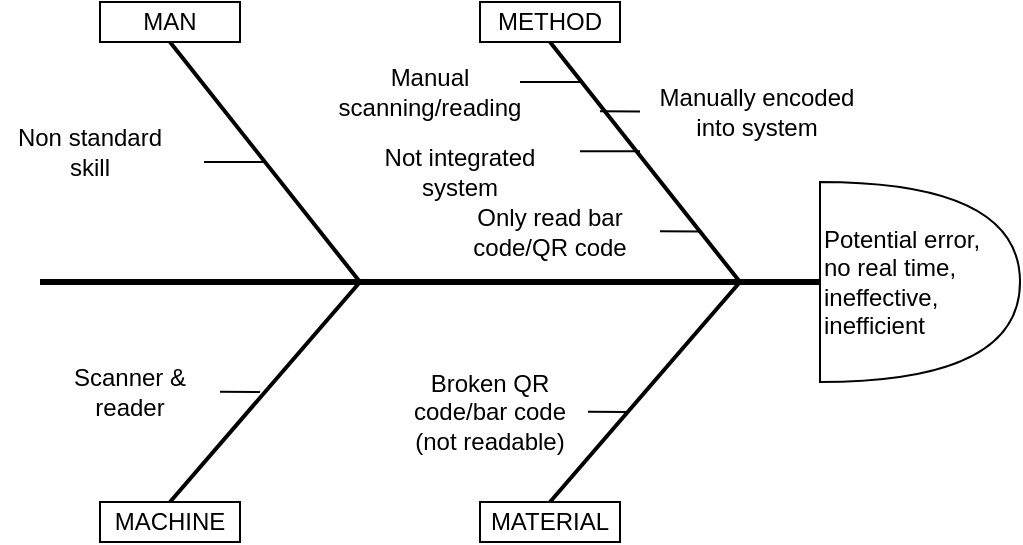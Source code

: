 <mxfile version="20.3.6" type="github">
  <diagram id="u7yg5y88VUfooyFI-_gg" name="Page-1">
    <mxGraphModel dx="593" dy="355" grid="1" gridSize="10" guides="1" tooltips="1" connect="1" arrows="1" fold="1" page="1" pageScale="1" pageWidth="850" pageHeight="1100" math="0" shadow="0">
      <root>
        <mxCell id="0" />
        <mxCell id="1" parent="0" />
        <mxCell id="vaPnFBFoX6yv_8vDQfTk-1" value="" style="endArrow=none;html=1;rounded=0;strokeWidth=3;entryX=0;entryY=0.5;entryDx=0;entryDy=0;entryPerimeter=0;" parent="1" target="vaPnFBFoX6yv_8vDQfTk-12" edge="1">
          <mxGeometry width="50" height="50" relative="1" as="geometry">
            <mxPoint x="160" y="340" as="sourcePoint" />
            <mxPoint x="570" y="340" as="targetPoint" />
          </mxGeometry>
        </mxCell>
        <mxCell id="vaPnFBFoX6yv_8vDQfTk-3" value="" style="endArrow=none;html=1;rounded=0;strokeWidth=2;entryX=0.5;entryY=1;entryDx=0;entryDy=0;" parent="1" target="vaPnFBFoX6yv_8vDQfTk-9" edge="1">
          <mxGeometry width="50" height="50" relative="1" as="geometry">
            <mxPoint x="510" y="340" as="sourcePoint" />
            <mxPoint x="420" y="220" as="targetPoint" />
          </mxGeometry>
        </mxCell>
        <mxCell id="vaPnFBFoX6yv_8vDQfTk-4" value="" style="endArrow=none;html=1;rounded=0;strokeWidth=2;entryX=0.5;entryY=1;entryDx=0;entryDy=0;" parent="1" target="vaPnFBFoX6yv_8vDQfTk-8" edge="1">
          <mxGeometry width="50" height="50" relative="1" as="geometry">
            <mxPoint x="320" y="340" as="sourcePoint" />
            <mxPoint x="230" y="220" as="targetPoint" />
          </mxGeometry>
        </mxCell>
        <mxCell id="vaPnFBFoX6yv_8vDQfTk-5" value="" style="endArrow=none;html=1;rounded=0;strokeWidth=2;exitX=0.5;exitY=0;exitDx=0;exitDy=0;" parent="1" source="vaPnFBFoX6yv_8vDQfTk-11" edge="1">
          <mxGeometry width="50" height="50" relative="1" as="geometry">
            <mxPoint x="420" y="450" as="sourcePoint" />
            <mxPoint x="510" y="340" as="targetPoint" />
          </mxGeometry>
        </mxCell>
        <mxCell id="vaPnFBFoX6yv_8vDQfTk-6" value="" style="endArrow=none;html=1;rounded=0;strokeWidth=2;entryX=0.5;entryY=0;entryDx=0;entryDy=0;" parent="1" target="vaPnFBFoX6yv_8vDQfTk-10" edge="1">
          <mxGeometry width="50" height="50" relative="1" as="geometry">
            <mxPoint x="320" y="340" as="sourcePoint" />
            <mxPoint x="230" y="450" as="targetPoint" />
          </mxGeometry>
        </mxCell>
        <mxCell id="vaPnFBFoX6yv_8vDQfTk-8" value="MAN" style="rounded=0;whiteSpace=wrap;html=1;" parent="1" vertex="1">
          <mxGeometry x="190" y="200" width="70" height="20" as="geometry" />
        </mxCell>
        <mxCell id="vaPnFBFoX6yv_8vDQfTk-9" value="METHOD" style="rounded=0;whiteSpace=wrap;html=1;" parent="1" vertex="1">
          <mxGeometry x="380" y="200" width="70" height="20" as="geometry" />
        </mxCell>
        <mxCell id="vaPnFBFoX6yv_8vDQfTk-10" value="MACHINE" style="rounded=0;whiteSpace=wrap;html=1;" parent="1" vertex="1">
          <mxGeometry x="190" y="450" width="70" height="20" as="geometry" />
        </mxCell>
        <mxCell id="vaPnFBFoX6yv_8vDQfTk-11" value="MATERIAL" style="rounded=0;whiteSpace=wrap;html=1;" parent="1" vertex="1">
          <mxGeometry x="380" y="450" width="70" height="20" as="geometry" />
        </mxCell>
        <mxCell id="vaPnFBFoX6yv_8vDQfTk-12" value="Potential error, &lt;br&gt;no real time, ineffective, inefficient" style="shape=or;whiteSpace=wrap;html=1;align=left;" parent="1" vertex="1">
          <mxGeometry x="550" y="290" width="100" height="100" as="geometry" />
        </mxCell>
        <mxCell id="vaPnFBFoX6yv_8vDQfTk-14" value="Non standard skill" style="text;html=1;strokeColor=none;fillColor=none;align=center;verticalAlign=middle;whiteSpace=wrap;rounded=0;" parent="1" vertex="1">
          <mxGeometry x="140" y="260" width="90" height="30" as="geometry" />
        </mxCell>
        <mxCell id="vaPnFBFoX6yv_8vDQfTk-17" value="Manual scanning/reading" style="text;html=1;strokeColor=none;fillColor=none;align=center;verticalAlign=middle;whiteSpace=wrap;rounded=0;" parent="1" vertex="1">
          <mxGeometry x="310" y="230" width="90" height="30" as="geometry" />
        </mxCell>
        <mxCell id="vaPnFBFoX6yv_8vDQfTk-19" value="Not integrated system" style="text;html=1;strokeColor=none;fillColor=none;align=center;verticalAlign=middle;whiteSpace=wrap;rounded=0;" parent="1" vertex="1">
          <mxGeometry x="320" y="270" width="100" height="30" as="geometry" />
        </mxCell>
        <mxCell id="vaPnFBFoX6yv_8vDQfTk-20" value="Manually encoded into system" style="text;html=1;strokeColor=none;fillColor=none;align=center;verticalAlign=middle;whiteSpace=wrap;rounded=0;" parent="1" vertex="1">
          <mxGeometry x="460" y="240" width="117" height="30" as="geometry" />
        </mxCell>
        <mxCell id="vaPnFBFoX6yv_8vDQfTk-21" value="Scanner &amp;amp; reader" style="text;html=1;strokeColor=none;fillColor=none;align=center;verticalAlign=middle;whiteSpace=wrap;rounded=0;" parent="1" vertex="1">
          <mxGeometry x="160" y="380" width="90" height="30" as="geometry" />
        </mxCell>
        <mxCell id="vaPnFBFoX6yv_8vDQfTk-23" style="edgeStyle=orthogonalEdgeStyle;rounded=0;orthogonalLoop=1;jettySize=auto;html=1;exitX=0.5;exitY=1;exitDx=0;exitDy=0;strokeWidth=2;" parent="1" edge="1">
          <mxGeometry relative="1" as="geometry">
            <mxPoint x="405" y="390" as="sourcePoint" />
            <mxPoint x="405" y="390" as="targetPoint" />
          </mxGeometry>
        </mxCell>
        <mxCell id="vaPnFBFoX6yv_8vDQfTk-24" value="Broken QR code/bar code (not readable)" style="text;html=1;strokeColor=none;fillColor=none;align=center;verticalAlign=middle;whiteSpace=wrap;rounded=0;" parent="1" vertex="1">
          <mxGeometry x="340" y="390" width="90" height="30" as="geometry" />
        </mxCell>
        <mxCell id="2tksWmd596Jr0x2Q37Vp-1" value="Only read bar code/QR code" style="text;html=1;strokeColor=none;fillColor=none;align=center;verticalAlign=middle;whiteSpace=wrap;rounded=0;" parent="1" vertex="1">
          <mxGeometry x="360" y="300" width="110" height="30" as="geometry" />
        </mxCell>
        <mxCell id="oHtGMMwsVQkAuAeyh9XU-1" value="" style="endArrow=none;html=1;rounded=0;" edge="1" parent="1">
          <mxGeometry width="50" height="50" relative="1" as="geometry">
            <mxPoint x="242" y="280" as="sourcePoint" />
            <mxPoint x="272" y="280" as="targetPoint" />
          </mxGeometry>
        </mxCell>
        <mxCell id="oHtGMMwsVQkAuAeyh9XU-2" value="" style="endArrow=none;html=1;rounded=0;" edge="1" parent="1">
          <mxGeometry width="50" height="50" relative="1" as="geometry">
            <mxPoint x="400" y="240" as="sourcePoint" />
            <mxPoint x="430" y="240" as="targetPoint" />
          </mxGeometry>
        </mxCell>
        <mxCell id="oHtGMMwsVQkAuAeyh9XU-3" value="" style="endArrow=none;html=1;rounded=0;" edge="1" parent="1">
          <mxGeometry width="50" height="50" relative="1" as="geometry">
            <mxPoint x="430" y="274.58" as="sourcePoint" />
            <mxPoint x="460" y="274.58" as="targetPoint" />
          </mxGeometry>
        </mxCell>
        <mxCell id="oHtGMMwsVQkAuAeyh9XU-4" value="" style="endArrow=none;html=1;rounded=0;" edge="1" parent="1">
          <mxGeometry width="50" height="50" relative="1" as="geometry">
            <mxPoint x="440" y="254.58" as="sourcePoint" />
            <mxPoint x="460" y="254.75" as="targetPoint" />
          </mxGeometry>
        </mxCell>
        <mxCell id="oHtGMMwsVQkAuAeyh9XU-5" value="" style="endArrow=none;html=1;rounded=0;" edge="1" parent="1">
          <mxGeometry width="50" height="50" relative="1" as="geometry">
            <mxPoint x="470" y="314.58" as="sourcePoint" />
            <mxPoint x="490" y="314.75" as="targetPoint" />
          </mxGeometry>
        </mxCell>
        <mxCell id="oHtGMMwsVQkAuAeyh9XU-6" value="" style="endArrow=none;html=1;rounded=0;" edge="1" parent="1">
          <mxGeometry width="50" height="50" relative="1" as="geometry">
            <mxPoint x="434" y="404.83" as="sourcePoint" />
            <mxPoint x="454" y="405" as="targetPoint" />
          </mxGeometry>
        </mxCell>
        <mxCell id="oHtGMMwsVQkAuAeyh9XU-7" value="" style="endArrow=none;html=1;rounded=0;" edge="1" parent="1">
          <mxGeometry width="50" height="50" relative="1" as="geometry">
            <mxPoint x="250" y="394.83" as="sourcePoint" />
            <mxPoint x="270" y="395" as="targetPoint" />
          </mxGeometry>
        </mxCell>
      </root>
    </mxGraphModel>
  </diagram>
</mxfile>
